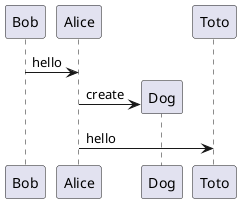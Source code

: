 {
  "sha1": "bx34nwgbrv7ok495cq3yhmc20am333z",
  "insertion": {
    "when": "2024-05-30T20:48:22.178Z",
    "user": "plantuml@gmail.com"
  }
}
@startuml
Bob -> Alice : hello
create Dog
Alice -> Dog : create
Alice -> Toto : hello
@enduml
